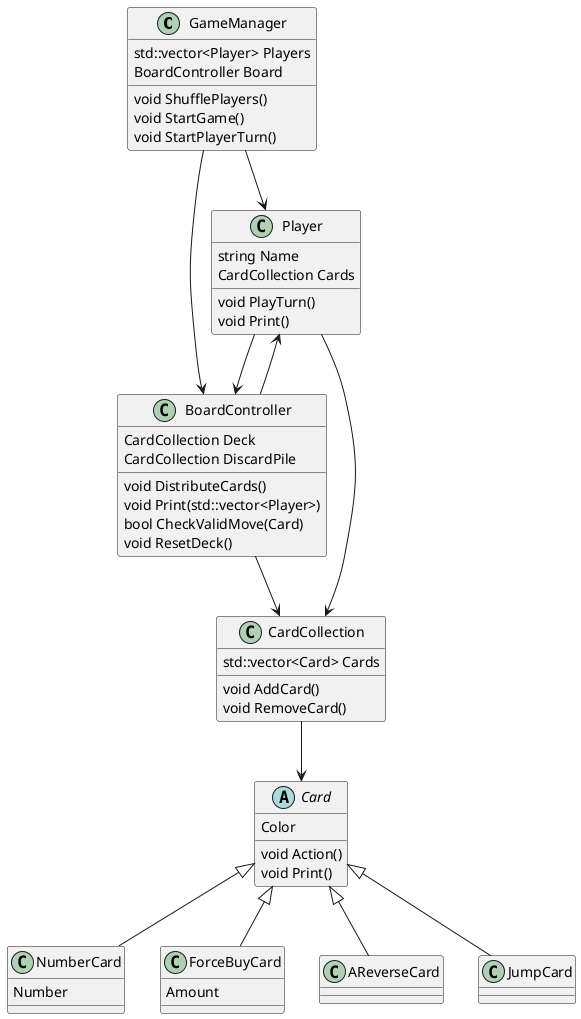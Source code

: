 @startuml

class GameManager
{
    std::vector<Player> Players
    BoardController Board
    
    void ShufflePlayers()
    void StartGame()
    void StartPlayerTurn()
}
GameManager-->Player
GameManager-->BoardController

class Player
{
    string Name
    CardCollection Cards
    
    void PlayTurn()
    void Print()
}
Player-->CardCollection
Player-->BoardController

class BoardController
{
    CardCollection Deck
    CardCollection DiscardPile
    
    void DistributeCards()
    void Print(std::vector<Player>)
    bool CheckValidMove(Card)
    void ResetDeck()
}
BoardController-->Player
BoardController-->CardCollection

class CardCollection
{
    std::vector<Card> Cards
    
    void AddCard()
    void RemoveCard()
}
CardCollection-->Card

abstract class Card
{
    Color

    void Action()
    void Print()
}

class NumberCard extends Card
{
    Number
}

class ForceBuyCard extends Card
{
    Amount
}

class AReverseCard extends Card

class JumpCard extends Card

'https://plantuml.com/class-diagram
'
'abstract class AbstractList
'abstract AbstractCollection
'interface List
'interface Collection
'
'List <|-- AbstractList
'Collection <|-- AbstractCollection
'
'Collection <|----- List
'AbstractCollection <|- AbstractList
'AbstractList <|-- ArrayList
'
'class ArrayList {
'Object[] elementData
'size()
'}
'
'enum TimeUnit {
'DAYS
'HOURS
'MINUTES
'}

'class Parent
'class Child
'interface Interface
'Parent<|--Child
'Interface<|..Child
@enduml